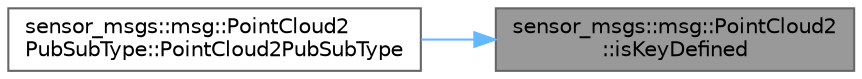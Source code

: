 digraph "sensor_msgs::msg::PointCloud2::isKeyDefined"
{
 // INTERACTIVE_SVG=YES
 // LATEX_PDF_SIZE
  bgcolor="transparent";
  edge [fontname=Helvetica,fontsize=10,labelfontname=Helvetica,labelfontsize=10];
  node [fontname=Helvetica,fontsize=10,shape=box,height=0.2,width=0.4];
  rankdir="RL";
  Node1 [id="Node000001",label="sensor_msgs::msg::PointCloud2\l::isKeyDefined",height=0.2,width=0.4,color="gray40", fillcolor="grey60", style="filled", fontcolor="black",tooltip="This function tells you if the Key has been defined for this type"];
  Node1 -> Node2 [id="edge1_Node000001_Node000002",dir="back",color="steelblue1",style="solid",tooltip=" "];
  Node2 [id="Node000002",label="sensor_msgs::msg::PointCloud2\lPubSubType::PointCloud2PubSubType",height=0.2,width=0.4,color="grey40", fillcolor="white", style="filled",URL="$d8/dd0/classsensor__msgs_1_1msg_1_1PointCloud2PubSubType.html#aebfff9c6fc5e5f1634b9e37209097a38",tooltip=" "];
}
